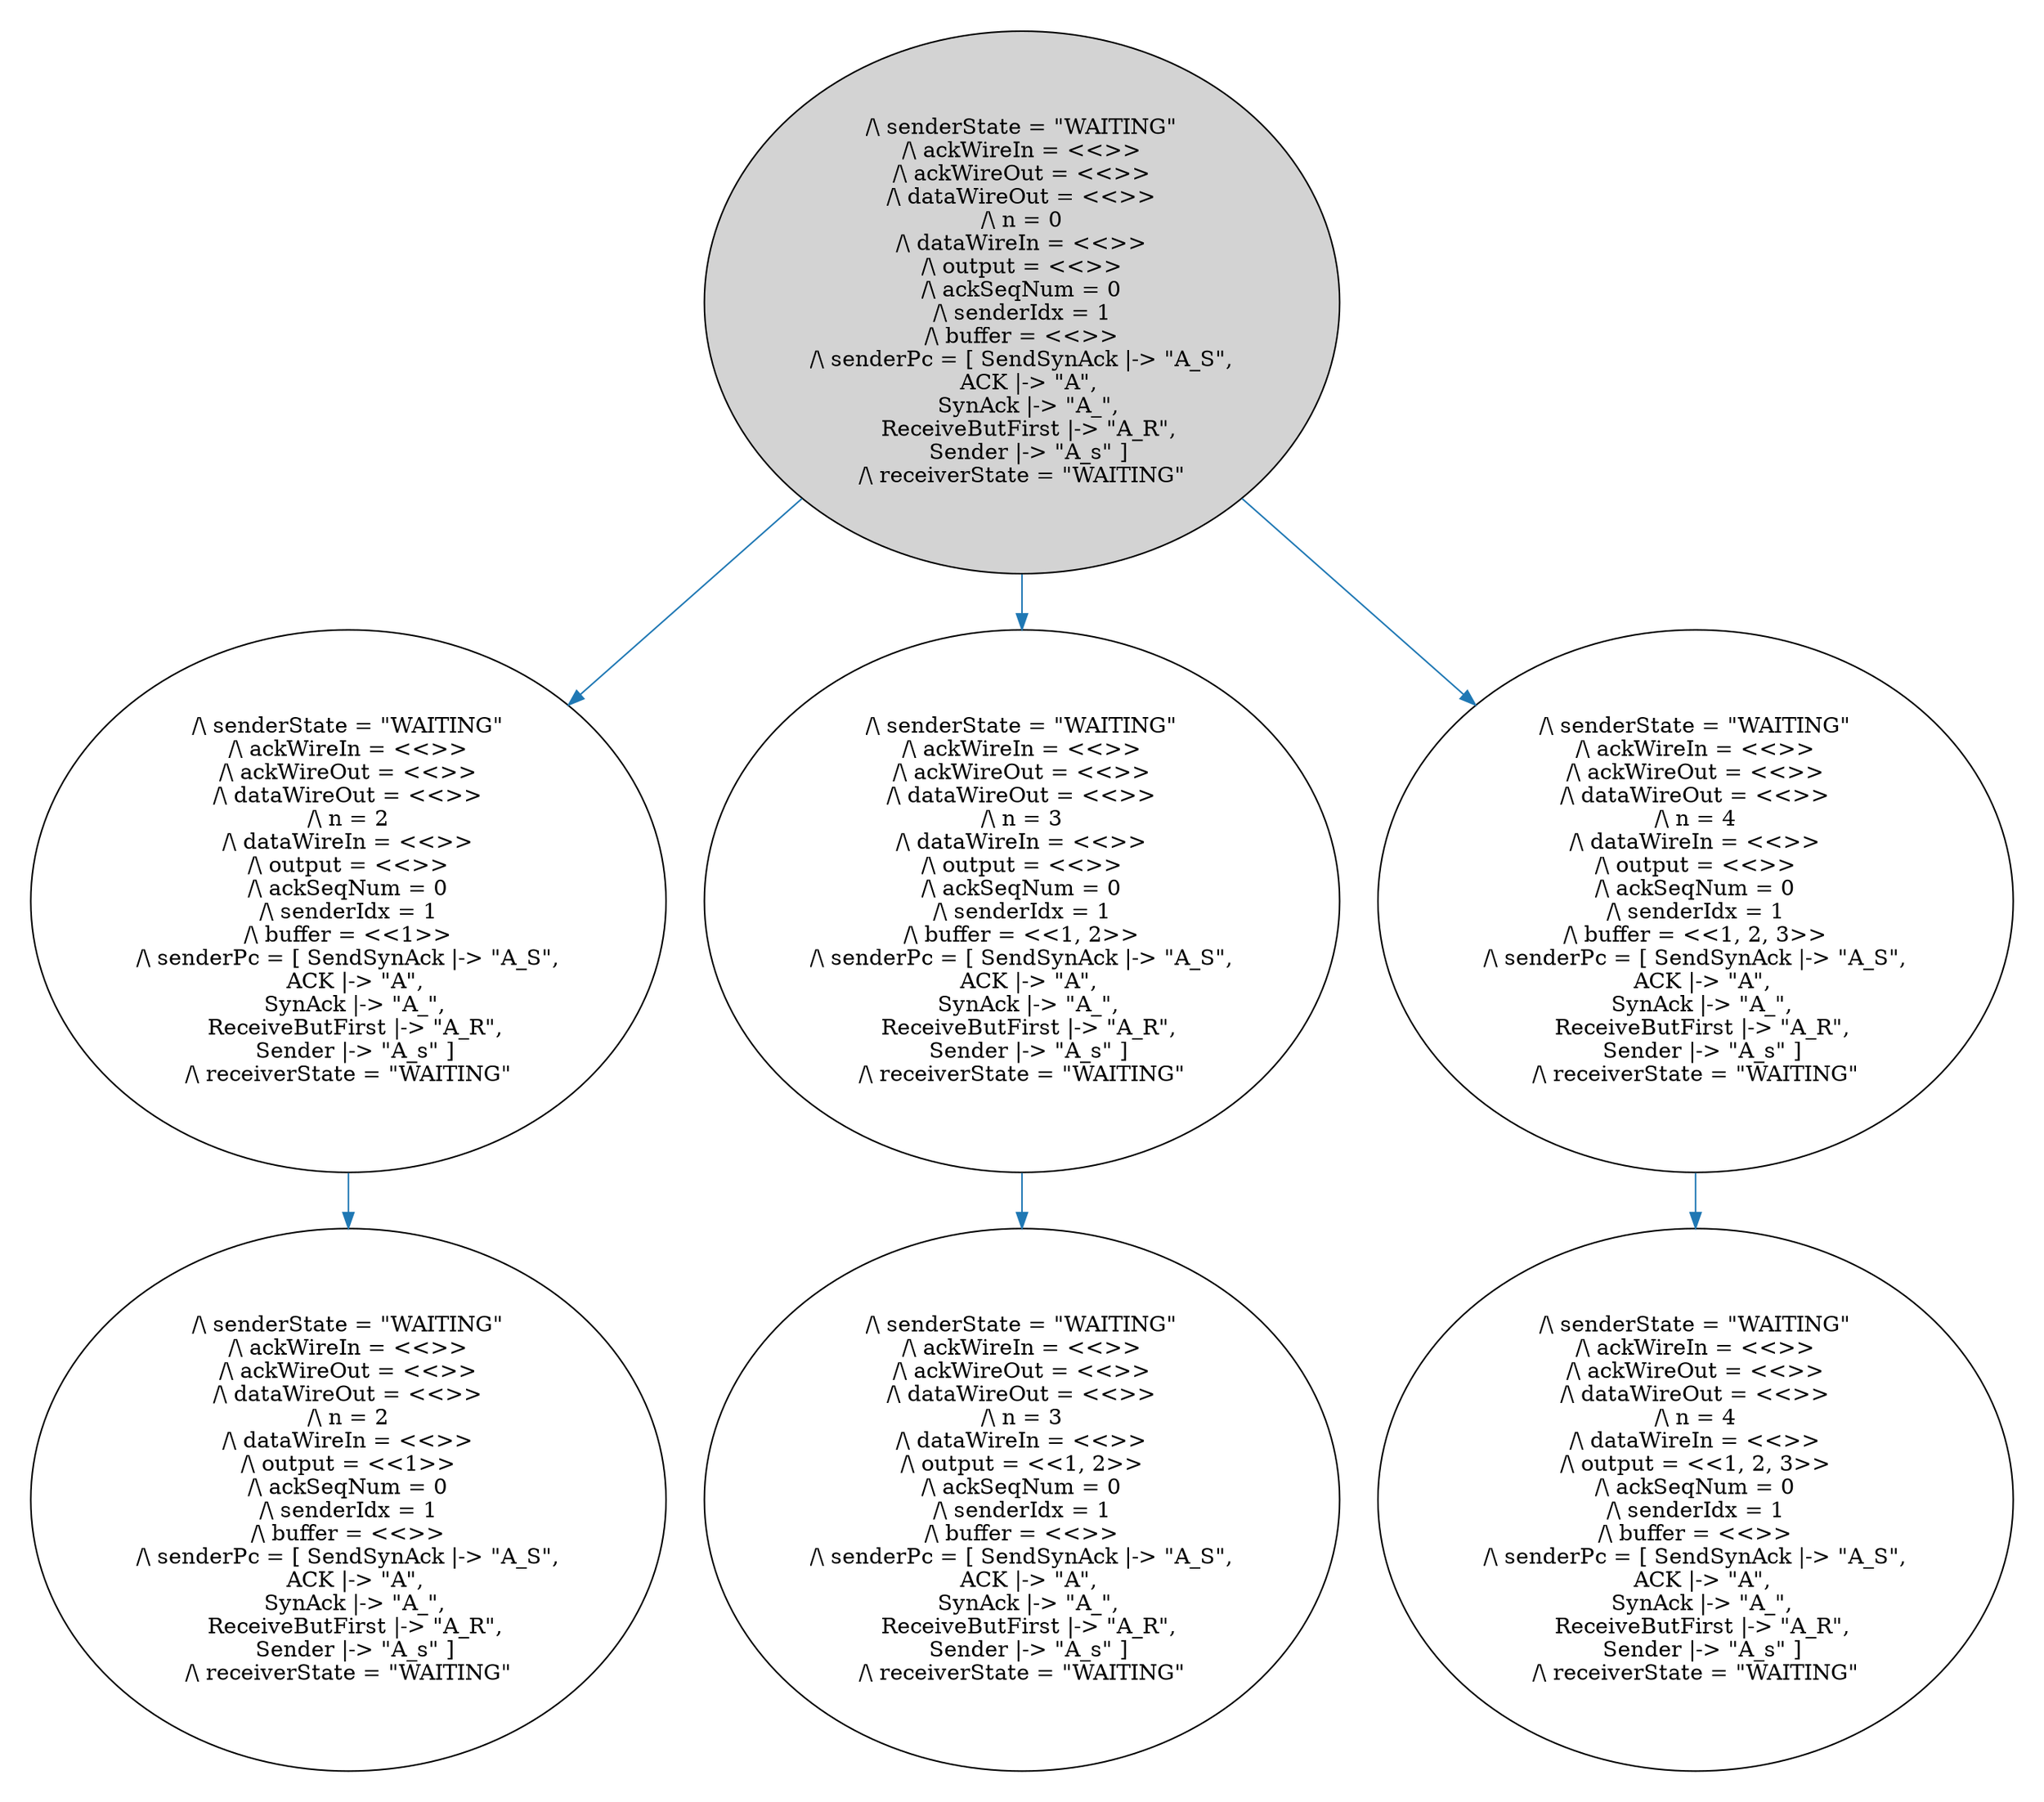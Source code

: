 strict digraph DiskGraph {
edge [colorscheme="paired12"]
nodesep=0.35;
subgraph cluster_graph {
color="white";
7458848591028925223 [label="/\\ senderState = \"WAITING\"\n/\\ ackWireIn = <<>>\n/\\ ackWireOut = <<>>\n/\\ dataWireOut = <<>>\n/\\ n = 0\n/\\ dataWireIn = <<>>\n/\\ output = <<>>\n/\\ ackSeqNum = 0\n/\\ senderIdx = 1\n/\\ buffer = <<>>\n/\\ senderPc = [ SendSynAck |-> \"A_S\",\n  ACK |-> \"A\",\n  SynAck |-> \"A_\",\n  ReceiveButFirst |-> \"A_R\",\n  Sender |-> \"A_s\" ]\n/\\ receiverState = \"WAITING\"",style = filled]
7458848591028925223 -> -3055260165367322844 [label="",color="2",fontcolor="2"];
-3055260165367322844 [label="/\\ senderState = \"WAITING\"\n/\\ ackWireIn = <<>>\n/\\ ackWireOut = <<>>\n/\\ dataWireOut = <<>>\n/\\ n = 2\n/\\ dataWireIn = <<>>\n/\\ output = <<>>\n/\\ ackSeqNum = 0\n/\\ senderIdx = 1\n/\\ buffer = <<1>>\n/\\ senderPc = [ SendSynAck |-> \"A_S\",\n  ACK |-> \"A\",\n  SynAck |-> \"A_\",\n  ReceiveButFirst |-> \"A_R\",\n  Sender |-> \"A_s\" ]\n/\\ receiverState = \"WAITING\""];
7458848591028925223 -> 1892270183016057319 [label="",color="2",fontcolor="2"];
1892270183016057319 [label="/\\ senderState = \"WAITING\"\n/\\ ackWireIn = <<>>\n/\\ ackWireOut = <<>>\n/\\ dataWireOut = <<>>\n/\\ n = 3\n/\\ dataWireIn = <<>>\n/\\ output = <<>>\n/\\ ackSeqNum = 0\n/\\ senderIdx = 1\n/\\ buffer = <<1, 2>>\n/\\ senderPc = [ SendSynAck |-> \"A_S\",\n  ACK |-> \"A\",\n  SynAck |-> \"A_\",\n  ReceiveButFirst |-> \"A_R\",\n  Sender |-> \"A_s\" ]\n/\\ receiverState = \"WAITING\""];
-3055260165367322844 -> 8737199262125796224 [label="",color="2",fontcolor="2"];
8737199262125796224 [label="/\\ senderState = \"WAITING\"\n/\\ ackWireIn = <<>>\n/\\ ackWireOut = <<>>\n/\\ dataWireOut = <<>>\n/\\ n = 2\n/\\ dataWireIn = <<>>\n/\\ output = <<1>>\n/\\ ackSeqNum = 0\n/\\ senderIdx = 1\n/\\ buffer = <<>>\n/\\ senderPc = [ SendSynAck |-> \"A_S\",\n  ACK |-> \"A\",\n  SynAck |-> \"A_\",\n  ReceiveButFirst |-> \"A_R\",\n  Sender |-> \"A_s\" ]\n/\\ receiverState = \"WAITING\""];
7458848591028925223 -> 3523588862589590055 [label="",color="2",fontcolor="2"];
3523588862589590055 [label="/\\ senderState = \"WAITING\"\n/\\ ackWireIn = <<>>\n/\\ ackWireOut = <<>>\n/\\ dataWireOut = <<>>\n/\\ n = 4\n/\\ dataWireIn = <<>>\n/\\ output = <<>>\n/\\ ackSeqNum = 0\n/\\ senderIdx = 1\n/\\ buffer = <<1, 2, 3>>\n/\\ senderPc = [ SendSynAck |-> \"A_S\",\n  ACK |-> \"A\",\n  SynAck |-> \"A_\",\n  ReceiveButFirst |-> \"A_R\",\n  Sender |-> \"A_s\" ]\n/\\ receiverState = \"WAITING\""];
1892270183016057319 -> 3256152758524612762 [label="",color="2",fontcolor="2"];
3256152758524612762 [label="/\\ senderState = \"WAITING\"\n/\\ ackWireIn = <<>>\n/\\ ackWireOut = <<>>\n/\\ dataWireOut = <<>>\n/\\ n = 3\n/\\ dataWireIn = <<>>\n/\\ output = <<1, 2>>\n/\\ ackSeqNum = 0\n/\\ senderIdx = 1\n/\\ buffer = <<>>\n/\\ senderPc = [ SendSynAck |-> \"A_S\",\n  ACK |-> \"A\",\n  SynAck |-> \"A_\",\n  ReceiveButFirst |-> \"A_R\",\n  Sender |-> \"A_s\" ]\n/\\ receiverState = \"WAITING\""];
3523588862589590055 -> 6002560169139311264 [label="",color="2",fontcolor="2"];
6002560169139311264 [label="/\\ senderState = \"WAITING\"\n/\\ ackWireIn = <<>>\n/\\ ackWireOut = <<>>\n/\\ dataWireOut = <<>>\n/\\ n = 4\n/\\ dataWireIn = <<>>\n/\\ output = <<1, 2, 3>>\n/\\ ackSeqNum = 0\n/\\ senderIdx = 1\n/\\ buffer = <<>>\n/\\ senderPc = [ SendSynAck |-> \"A_S\",\n  ACK |-> \"A\",\n  SynAck |-> \"A_\",\n  ReceiveButFirst |-> \"A_R\",\n  Sender |-> \"A_s\" ]\n/\\ receiverState = \"WAITING\""];
{rank = same; 7458848591028925223;}
{rank = same; 3523588862589590055;-3055260165367322844;1892270183016057319;}
}
}